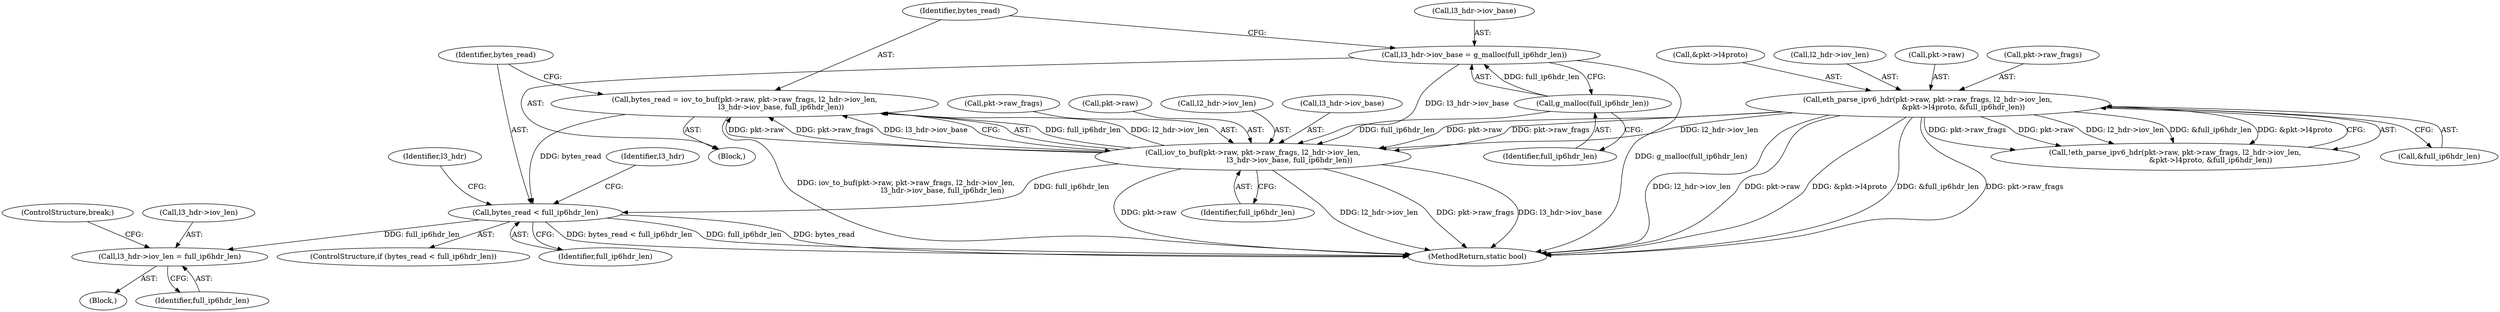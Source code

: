 digraph "0_qemu_93060258ae748573ca7197204125a2670047896d@API" {
"1000325" [label="(Call,bytes_read = iov_to_buf(pkt->raw, pkt->raw_frags, l2_hdr->iov_len,\n                                l3_hdr->iov_base, full_ip6hdr_len))"];
"1000327" [label="(Call,iov_to_buf(pkt->raw, pkt->raw_frags, l2_hdr->iov_len,\n                                l3_hdr->iov_base, full_ip6hdr_len))"];
"1000295" [label="(Call,eth_parse_ipv6_hdr(pkt->raw, pkt->raw_frags, l2_hdr->iov_len,\n                               &pkt->l4proto, &full_ip6hdr_len))"];
"1000319" [label="(Call,l3_hdr->iov_base = g_malloc(full_ip6hdr_len))"];
"1000323" [label="(Call,g_malloc(full_ip6hdr_len))"];
"1000342" [label="(Call,bytes_read < full_ip6hdr_len)"];
"1000355" [label="(Call,l3_hdr->iov_len = full_ip6hdr_len)"];
"1000354" [label="(Block,)"];
"1000324" [label="(Identifier,full_ip6hdr_len)"];
"1000340" [label="(Identifier,full_ip6hdr_len)"];
"1000103" [label="(Block,)"];
"1000295" [label="(Call,eth_parse_ipv6_hdr(pkt->raw, pkt->raw_frags, l2_hdr->iov_len,\n                               &pkt->l4proto, &full_ip6hdr_len))"];
"1000357" [label="(Identifier,l3_hdr)"];
"1000302" [label="(Call,l2_hdr->iov_len)"];
"1000331" [label="(Call,pkt->raw_frags)"];
"1000326" [label="(Identifier,bytes_read)"];
"1000294" [label="(Call,!eth_parse_ipv6_hdr(pkt->raw, pkt->raw_frags, l2_hdr->iov_len,\n                               &pkt->l4proto, &full_ip6hdr_len))"];
"1000320" [label="(Call,l3_hdr->iov_base)"];
"1000328" [label="(Call,pkt->raw)"];
"1000360" [label="(ControlStructure,break;)"];
"1000334" [label="(Call,l2_hdr->iov_len)"];
"1000296" [label="(Call,pkt->raw)"];
"1000309" [label="(Call,&full_ip6hdr_len)"];
"1000299" [label="(Call,pkt->raw_frags)"];
"1000348" [label="(Identifier,l3_hdr)"];
"1000323" [label="(Call,g_malloc(full_ip6hdr_len))"];
"1000305" [label="(Call,&pkt->l4proto)"];
"1000341" [label="(ControlStructure,if (bytes_read < full_ip6hdr_len))"];
"1000344" [label="(Identifier,full_ip6hdr_len)"];
"1000359" [label="(Identifier,full_ip6hdr_len)"];
"1000327" [label="(Call,iov_to_buf(pkt->raw, pkt->raw_frags, l2_hdr->iov_len,\n                                l3_hdr->iov_base, full_ip6hdr_len))"];
"1000343" [label="(Identifier,bytes_read)"];
"1000337" [label="(Call,l3_hdr->iov_base)"];
"1000325" [label="(Call,bytes_read = iov_to_buf(pkt->raw, pkt->raw_frags, l2_hdr->iov_len,\n                                l3_hdr->iov_base, full_ip6hdr_len))"];
"1000355" [label="(Call,l3_hdr->iov_len = full_ip6hdr_len)"];
"1000356" [label="(Call,l3_hdr->iov_len)"];
"1000319" [label="(Call,l3_hdr->iov_base = g_malloc(full_ip6hdr_len))"];
"1000342" [label="(Call,bytes_read < full_ip6hdr_len)"];
"1000368" [label="(MethodReturn,static bool)"];
"1000325" -> "1000103"  [label="AST: "];
"1000325" -> "1000327"  [label="CFG: "];
"1000326" -> "1000325"  [label="AST: "];
"1000327" -> "1000325"  [label="AST: "];
"1000343" -> "1000325"  [label="CFG: "];
"1000325" -> "1000368"  [label="DDG: iov_to_buf(pkt->raw, pkt->raw_frags, l2_hdr->iov_len,\n                                l3_hdr->iov_base, full_ip6hdr_len)"];
"1000327" -> "1000325"  [label="DDG: full_ip6hdr_len"];
"1000327" -> "1000325"  [label="DDG: l2_hdr->iov_len"];
"1000327" -> "1000325"  [label="DDG: pkt->raw"];
"1000327" -> "1000325"  [label="DDG: pkt->raw_frags"];
"1000327" -> "1000325"  [label="DDG: l3_hdr->iov_base"];
"1000325" -> "1000342"  [label="DDG: bytes_read"];
"1000327" -> "1000340"  [label="CFG: "];
"1000328" -> "1000327"  [label="AST: "];
"1000331" -> "1000327"  [label="AST: "];
"1000334" -> "1000327"  [label="AST: "];
"1000337" -> "1000327"  [label="AST: "];
"1000340" -> "1000327"  [label="AST: "];
"1000327" -> "1000368"  [label="DDG: pkt->raw"];
"1000327" -> "1000368"  [label="DDG: l2_hdr->iov_len"];
"1000327" -> "1000368"  [label="DDG: pkt->raw_frags"];
"1000327" -> "1000368"  [label="DDG: l3_hdr->iov_base"];
"1000295" -> "1000327"  [label="DDG: pkt->raw"];
"1000295" -> "1000327"  [label="DDG: pkt->raw_frags"];
"1000295" -> "1000327"  [label="DDG: l2_hdr->iov_len"];
"1000319" -> "1000327"  [label="DDG: l3_hdr->iov_base"];
"1000323" -> "1000327"  [label="DDG: full_ip6hdr_len"];
"1000327" -> "1000342"  [label="DDG: full_ip6hdr_len"];
"1000295" -> "1000294"  [label="AST: "];
"1000295" -> "1000309"  [label="CFG: "];
"1000296" -> "1000295"  [label="AST: "];
"1000299" -> "1000295"  [label="AST: "];
"1000302" -> "1000295"  [label="AST: "];
"1000305" -> "1000295"  [label="AST: "];
"1000309" -> "1000295"  [label="AST: "];
"1000294" -> "1000295"  [label="CFG: "];
"1000295" -> "1000368"  [label="DDG: pkt->raw"];
"1000295" -> "1000368"  [label="DDG: &pkt->l4proto"];
"1000295" -> "1000368"  [label="DDG: &full_ip6hdr_len"];
"1000295" -> "1000368"  [label="DDG: pkt->raw_frags"];
"1000295" -> "1000368"  [label="DDG: l2_hdr->iov_len"];
"1000295" -> "1000294"  [label="DDG: pkt->raw_frags"];
"1000295" -> "1000294"  [label="DDG: pkt->raw"];
"1000295" -> "1000294"  [label="DDG: l2_hdr->iov_len"];
"1000295" -> "1000294"  [label="DDG: &full_ip6hdr_len"];
"1000295" -> "1000294"  [label="DDG: &pkt->l4proto"];
"1000319" -> "1000103"  [label="AST: "];
"1000319" -> "1000323"  [label="CFG: "];
"1000320" -> "1000319"  [label="AST: "];
"1000323" -> "1000319"  [label="AST: "];
"1000326" -> "1000319"  [label="CFG: "];
"1000319" -> "1000368"  [label="DDG: g_malloc(full_ip6hdr_len)"];
"1000323" -> "1000319"  [label="DDG: full_ip6hdr_len"];
"1000323" -> "1000324"  [label="CFG: "];
"1000324" -> "1000323"  [label="AST: "];
"1000342" -> "1000341"  [label="AST: "];
"1000342" -> "1000344"  [label="CFG: "];
"1000343" -> "1000342"  [label="AST: "];
"1000344" -> "1000342"  [label="AST: "];
"1000348" -> "1000342"  [label="CFG: "];
"1000357" -> "1000342"  [label="CFG: "];
"1000342" -> "1000368"  [label="DDG: full_ip6hdr_len"];
"1000342" -> "1000368"  [label="DDG: bytes_read"];
"1000342" -> "1000368"  [label="DDG: bytes_read < full_ip6hdr_len"];
"1000342" -> "1000355"  [label="DDG: full_ip6hdr_len"];
"1000355" -> "1000354"  [label="AST: "];
"1000355" -> "1000359"  [label="CFG: "];
"1000356" -> "1000355"  [label="AST: "];
"1000359" -> "1000355"  [label="AST: "];
"1000360" -> "1000355"  [label="CFG: "];
}
